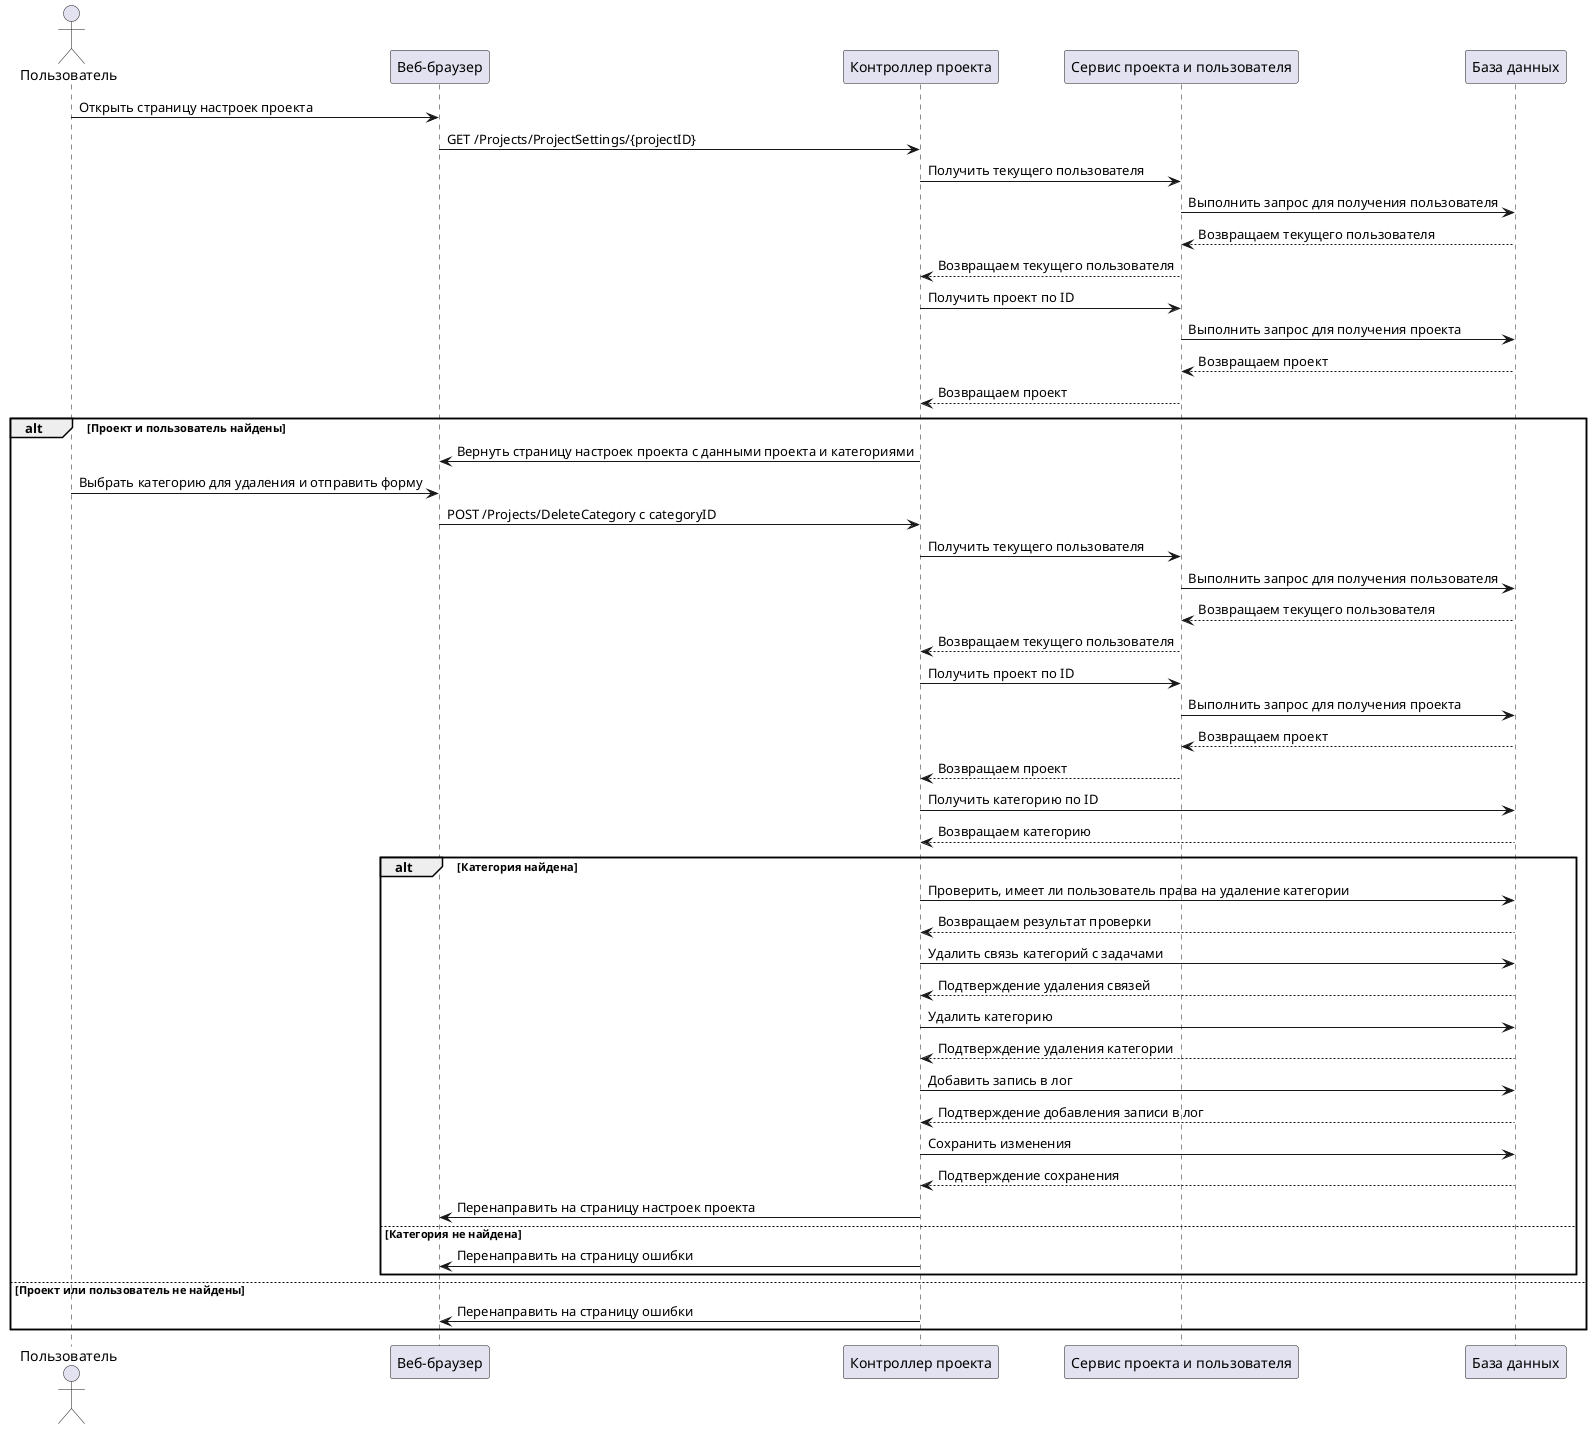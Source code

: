 @startuml DeleteCategory
actor Пользователь as User
participant "Веб-браузер" as Browser
participant "Контроллер проекта" as PC
participant "Сервис проекта и пользователя" as UPS
participant "База данных" as DB

User -> Browser: Открыть страницу настроек проекта
Browser -> PC: GET /Projects/ProjectSettings/{projectID}
PC -> UPS: Получить текущего пользователя
UPS -> DB: Выполнить запрос для получения пользователя
DB --> UPS: Возвращаем текущего пользователя
UPS --> PC: Возвращаем текущего пользователя

PC -> UPS: Получить проект по ID
UPS -> DB: Выполнить запрос для получения проекта
DB --> UPS: Возвращаем проект
UPS --> PC: Возвращаем проект

alt Проект и пользователь найдены
    PC -> Browser: Вернуть страницу настроек проекта с данными проекта и категориями

    User -> Browser: Выбрать категорию для удаления и отправить форму
    Browser -> PC: POST /Projects/DeleteCategory с categoryID

    PC -> UPS: Получить текущего пользователя
    UPS -> DB: Выполнить запрос для получения пользователя
    DB --> UPS: Возвращаем текущего пользователя
    UPS --> PC: Возвращаем текущего пользователя

    PC -> UPS: Получить проект по ID
    UPS -> DB: Выполнить запрос для получения проекта
    DB --> UPS: Возвращаем проект
    UPS --> PC: Возвращаем проект

    PC -> DB: Получить категорию по ID
    DB --> PC: Возвращаем категорию

    alt Категория найдена
        PC -> DB: Проверить, имеет ли пользователь права на удаление категории
        DB --> PC: Возвращаем результат проверки

        PC -> DB: Удалить связь категорий с задачами
        DB --> PC: Подтверждение удаления связей

        PC -> DB: Удалить категорию
        DB --> PC: Подтверждение удаления категории

        PC -> DB: Добавить запись в лог
        DB --> PC: Подтверждение добавления записи в лог

        PC -> DB: Сохранить изменения
        DB --> PC: Подтверждение сохранения

        PC -> Browser: Перенаправить на страницу настроек проекта

    else Категория не найдена
        PC -> Browser: Перенаправить на страницу ошибки
    end
else Проект или пользователь не найдены
    PC -> Browser: Перенаправить на страницу ошибки
end
@enduml